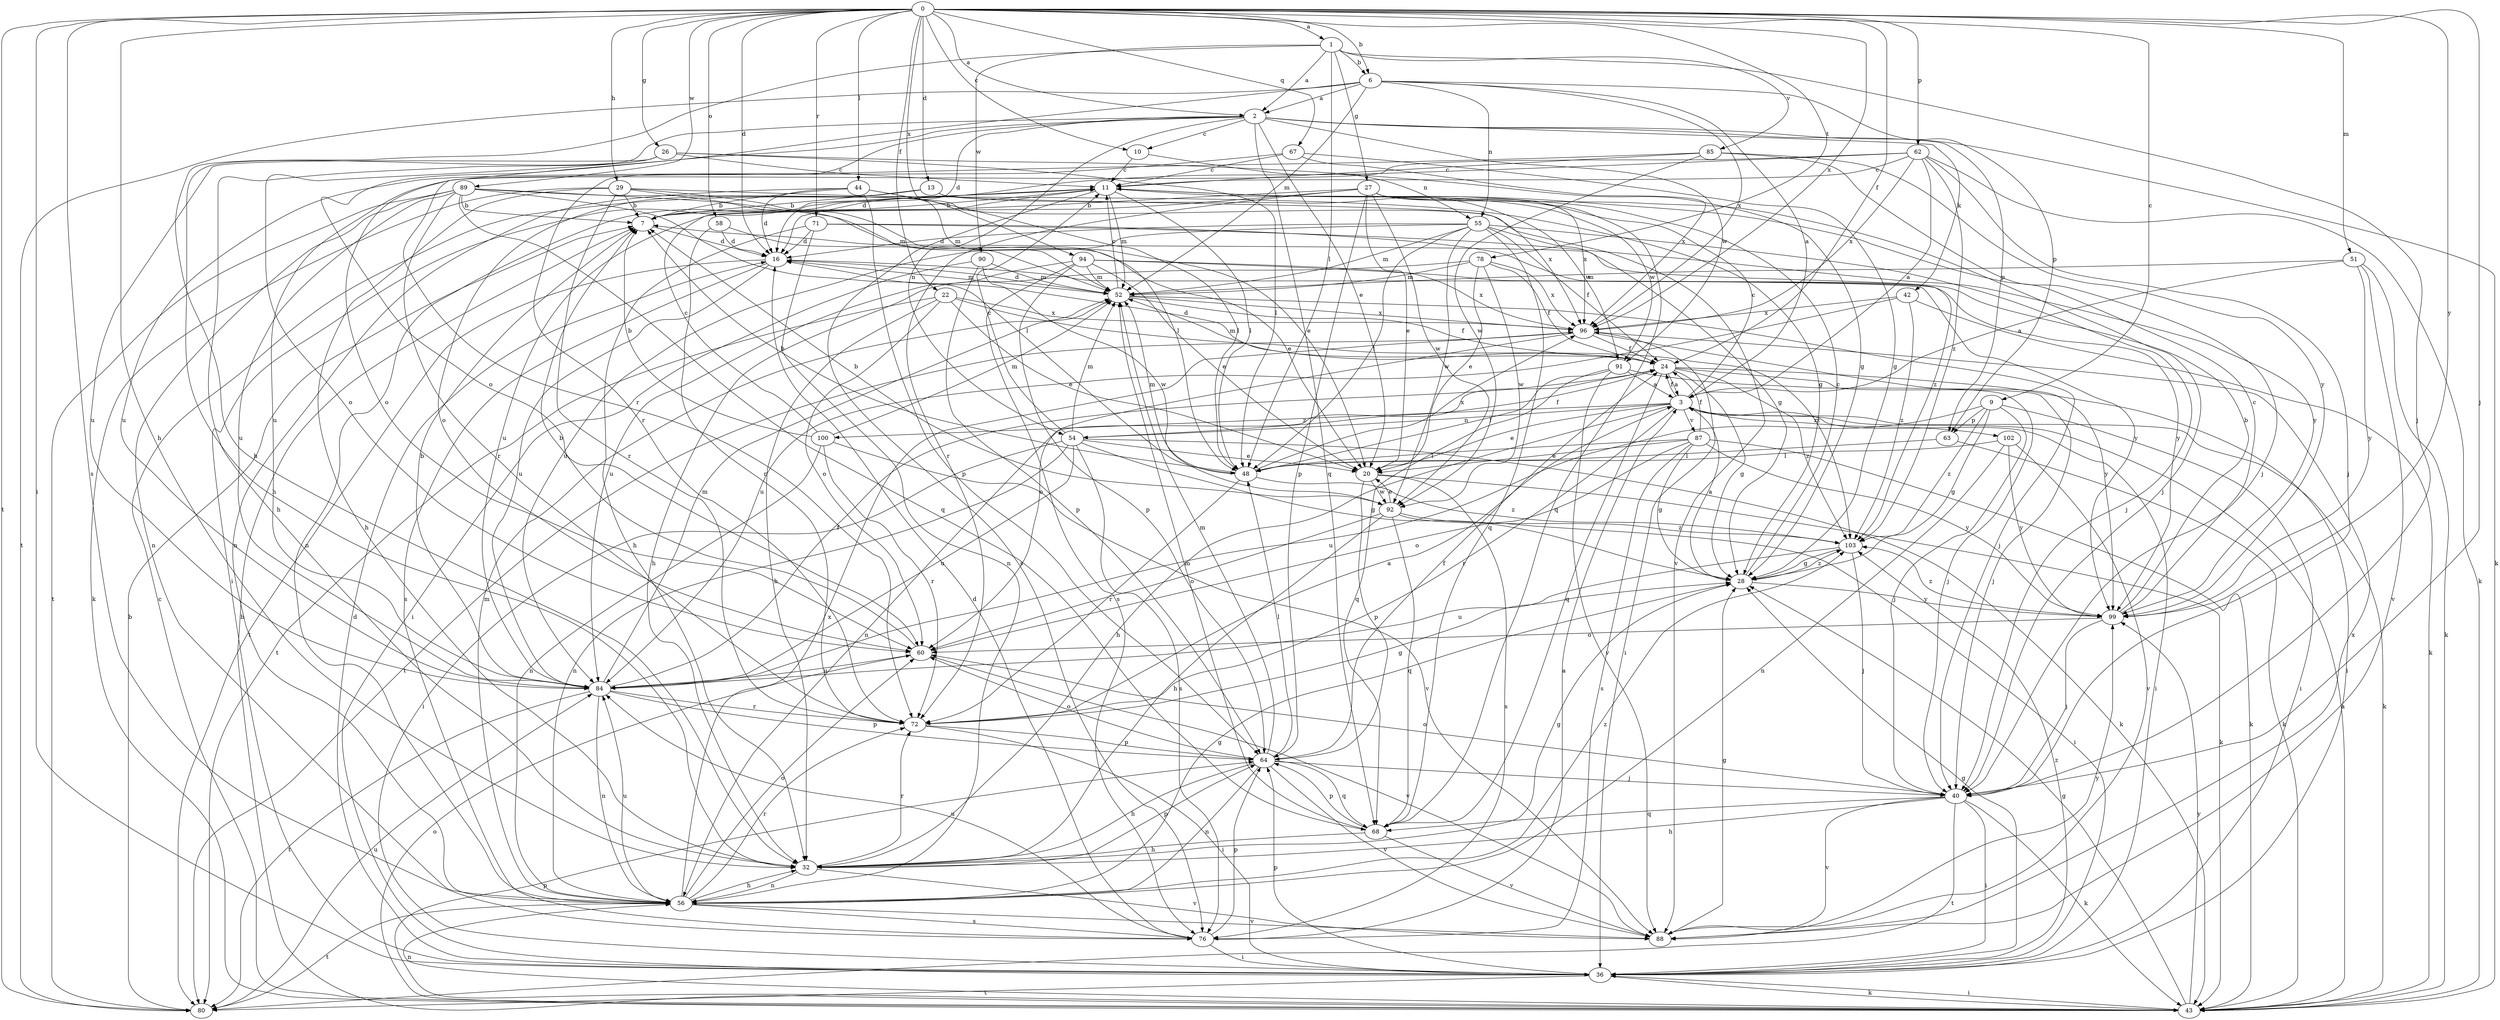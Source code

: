 strict digraph  {
0;
1;
2;
3;
6;
7;
9;
10;
11;
13;
16;
20;
22;
24;
26;
27;
28;
29;
32;
36;
40;
42;
43;
44;
48;
51;
52;
54;
55;
56;
58;
60;
62;
63;
64;
67;
68;
71;
72;
76;
78;
80;
84;
85;
87;
88;
89;
90;
91;
92;
94;
96;
99;
100;
102;
103;
0 -> 1  [label=a];
0 -> 2  [label=a];
0 -> 6  [label=b];
0 -> 9  [label=c];
0 -> 10  [label=c];
0 -> 13  [label=d];
0 -> 16  [label=d];
0 -> 22  [label=f];
0 -> 24  [label=f];
0 -> 26  [label=g];
0 -> 29  [label=h];
0 -> 32  [label=h];
0 -> 36  [label=i];
0 -> 40  [label=j];
0 -> 44  [label=l];
0 -> 51  [label=m];
0 -> 58  [label=o];
0 -> 62  [label=p];
0 -> 67  [label=q];
0 -> 71  [label=r];
0 -> 76  [label=s];
0 -> 78  [label=t];
0 -> 80  [label=t];
0 -> 89  [label=w];
0 -> 94  [label=x];
0 -> 96  [label=x];
0 -> 99  [label=y];
1 -> 2  [label=a];
1 -> 6  [label=b];
1 -> 27  [label=g];
1 -> 32  [label=h];
1 -> 40  [label=j];
1 -> 48  [label=l];
1 -> 85  [label=v];
1 -> 90  [label=w];
2 -> 10  [label=c];
2 -> 16  [label=d];
2 -> 20  [label=e];
2 -> 32  [label=h];
2 -> 42  [label=k];
2 -> 43  [label=k];
2 -> 54  [label=n];
2 -> 60  [label=o];
2 -> 63  [label=p];
2 -> 68  [label=q];
2 -> 72  [label=r];
2 -> 91  [label=w];
3 -> 11  [label=c];
3 -> 20  [label=e];
3 -> 24  [label=f];
3 -> 32  [label=h];
3 -> 36  [label=i];
3 -> 43  [label=k];
3 -> 54  [label=n];
3 -> 72  [label=r];
3 -> 87  [label=v];
3 -> 100  [label=z];
3 -> 102  [label=z];
6 -> 2  [label=a];
6 -> 3  [label=a];
6 -> 52  [label=m];
6 -> 55  [label=n];
6 -> 63  [label=p];
6 -> 72  [label=r];
6 -> 80  [label=t];
6 -> 96  [label=x];
7 -> 16  [label=d];
9 -> 28  [label=g];
9 -> 36  [label=i];
9 -> 40  [label=j];
9 -> 63  [label=p];
9 -> 84  [label=u];
9 -> 103  [label=z];
10 -> 11  [label=c];
10 -> 55  [label=n];
11 -> 7  [label=b];
11 -> 36  [label=i];
11 -> 48  [label=l];
11 -> 52  [label=m];
11 -> 56  [label=n];
11 -> 76  [label=s];
11 -> 91  [label=w];
13 -> 7  [label=b];
13 -> 60  [label=o];
13 -> 91  [label=w];
13 -> 96  [label=x];
16 -> 52  [label=m];
16 -> 76  [label=s];
16 -> 80  [label=t];
16 -> 84  [label=u];
16 -> 99  [label=y];
20 -> 43  [label=k];
20 -> 64  [label=p];
20 -> 76  [label=s];
20 -> 92  [label=w];
22 -> 20  [label=e];
22 -> 32  [label=h];
22 -> 60  [label=o];
22 -> 80  [label=t];
22 -> 96  [label=x];
22 -> 103  [label=z];
24 -> 3  [label=a];
24 -> 16  [label=d];
24 -> 28  [label=g];
24 -> 36  [label=i];
24 -> 40  [label=j];
24 -> 52  [label=m];
24 -> 56  [label=n];
24 -> 68  [label=q];
24 -> 103  [label=z];
26 -> 11  [label=c];
26 -> 28  [label=g];
26 -> 32  [label=h];
26 -> 48  [label=l];
26 -> 60  [label=o];
26 -> 84  [label=u];
27 -> 7  [label=b];
27 -> 20  [label=e];
27 -> 40  [label=j];
27 -> 64  [label=p];
27 -> 68  [label=q];
27 -> 72  [label=r];
27 -> 84  [label=u];
27 -> 92  [label=w];
27 -> 96  [label=x];
28 -> 3  [label=a];
28 -> 11  [label=c];
28 -> 99  [label=y];
28 -> 103  [label=z];
29 -> 7  [label=b];
29 -> 28  [label=g];
29 -> 32  [label=h];
29 -> 43  [label=k];
29 -> 48  [label=l];
29 -> 52  [label=m];
29 -> 72  [label=r];
32 -> 28  [label=g];
32 -> 56  [label=n];
32 -> 64  [label=p];
32 -> 72  [label=r];
32 -> 88  [label=v];
36 -> 16  [label=d];
36 -> 28  [label=g];
36 -> 43  [label=k];
36 -> 64  [label=p];
36 -> 80  [label=t];
36 -> 103  [label=z];
40 -> 32  [label=h];
40 -> 36  [label=i];
40 -> 43  [label=k];
40 -> 60  [label=o];
40 -> 68  [label=q];
40 -> 80  [label=t];
40 -> 88  [label=v];
42 -> 43  [label=k];
42 -> 84  [label=u];
42 -> 96  [label=x];
42 -> 103  [label=z];
43 -> 3  [label=a];
43 -> 7  [label=b];
43 -> 11  [label=c];
43 -> 28  [label=g];
43 -> 36  [label=i];
43 -> 56  [label=n];
43 -> 60  [label=o];
43 -> 64  [label=p];
43 -> 99  [label=y];
44 -> 7  [label=b];
44 -> 16  [label=d];
44 -> 48  [label=l];
44 -> 52  [label=m];
44 -> 56  [label=n];
44 -> 64  [label=p];
48 -> 7  [label=b];
48 -> 52  [label=m];
48 -> 72  [label=r];
48 -> 96  [label=x];
48 -> 103  [label=z];
51 -> 3  [label=a];
51 -> 43  [label=k];
51 -> 52  [label=m];
51 -> 88  [label=v];
51 -> 99  [label=y];
52 -> 11  [label=c];
52 -> 16  [label=d];
52 -> 24  [label=f];
52 -> 40  [label=j];
52 -> 96  [label=x];
54 -> 11  [label=c];
54 -> 20  [label=e];
54 -> 24  [label=f];
54 -> 28  [label=g];
54 -> 36  [label=i];
54 -> 43  [label=k];
54 -> 52  [label=m];
54 -> 56  [label=n];
54 -> 76  [label=s];
54 -> 84  [label=u];
55 -> 16  [label=d];
55 -> 24  [label=f];
55 -> 28  [label=g];
55 -> 40  [label=j];
55 -> 48  [label=l];
55 -> 52  [label=m];
55 -> 68  [label=q];
55 -> 84  [label=u];
55 -> 92  [label=w];
56 -> 28  [label=g];
56 -> 32  [label=h];
56 -> 52  [label=m];
56 -> 60  [label=o];
56 -> 72  [label=r];
56 -> 76  [label=s];
56 -> 80  [label=t];
56 -> 84  [label=u];
56 -> 88  [label=v];
56 -> 96  [label=x];
56 -> 103  [label=z];
58 -> 16  [label=d];
58 -> 20  [label=e];
58 -> 72  [label=r];
60 -> 7  [label=b];
60 -> 84  [label=u];
60 -> 88  [label=v];
62 -> 3  [label=a];
62 -> 11  [label=c];
62 -> 16  [label=d];
62 -> 40  [label=j];
62 -> 43  [label=k];
62 -> 84  [label=u];
62 -> 96  [label=x];
62 -> 103  [label=z];
63 -> 43  [label=k];
63 -> 48  [label=l];
64 -> 24  [label=f];
64 -> 32  [label=h];
64 -> 40  [label=j];
64 -> 48  [label=l];
64 -> 52  [label=m];
64 -> 56  [label=n];
64 -> 60  [label=o];
64 -> 68  [label=q];
64 -> 88  [label=v];
67 -> 11  [label=c];
67 -> 28  [label=g];
67 -> 60  [label=o];
67 -> 96  [label=x];
68 -> 32  [label=h];
68 -> 52  [label=m];
68 -> 64  [label=p];
68 -> 88  [label=v];
71 -> 16  [label=d];
71 -> 32  [label=h];
71 -> 56  [label=n];
71 -> 99  [label=y];
71 -> 103  [label=z];
72 -> 3  [label=a];
72 -> 28  [label=g];
72 -> 36  [label=i];
72 -> 64  [label=p];
76 -> 3  [label=a];
76 -> 16  [label=d];
76 -> 36  [label=i];
76 -> 64  [label=p];
76 -> 84  [label=u];
78 -> 20  [label=e];
78 -> 24  [label=f];
78 -> 32  [label=h];
78 -> 52  [label=m];
78 -> 92  [label=w];
78 -> 96  [label=x];
80 -> 7  [label=b];
80 -> 84  [label=u];
84 -> 7  [label=b];
84 -> 24  [label=f];
84 -> 52  [label=m];
84 -> 56  [label=n];
84 -> 64  [label=p];
84 -> 72  [label=r];
84 -> 80  [label=t];
85 -> 11  [label=c];
85 -> 40  [label=j];
85 -> 84  [label=u];
85 -> 92  [label=w];
85 -> 99  [label=y];
87 -> 20  [label=e];
87 -> 24  [label=f];
87 -> 28  [label=g];
87 -> 43  [label=k];
87 -> 48  [label=l];
87 -> 60  [label=o];
87 -> 76  [label=s];
87 -> 99  [label=y];
88 -> 28  [label=g];
88 -> 96  [label=x];
88 -> 99  [label=y];
89 -> 7  [label=b];
89 -> 20  [label=e];
89 -> 48  [label=l];
89 -> 56  [label=n];
89 -> 68  [label=q];
89 -> 72  [label=r];
89 -> 80  [label=t];
89 -> 84  [label=u];
89 -> 88  [label=v];
90 -> 36  [label=i];
90 -> 52  [label=m];
90 -> 64  [label=p];
90 -> 92  [label=w];
91 -> 3  [label=a];
91 -> 40  [label=j];
91 -> 48  [label=l];
91 -> 68  [label=q];
91 -> 88  [label=v];
92 -> 7  [label=b];
92 -> 20  [label=e];
92 -> 32  [label=h];
92 -> 36  [label=i];
92 -> 60  [label=o];
92 -> 68  [label=q];
92 -> 103  [label=z];
94 -> 20  [label=e];
94 -> 52  [label=m];
94 -> 64  [label=p];
94 -> 76  [label=s];
94 -> 84  [label=u];
94 -> 96  [label=x];
94 -> 99  [label=y];
96 -> 24  [label=f];
96 -> 36  [label=i];
96 -> 60  [label=o];
96 -> 80  [label=t];
96 -> 99  [label=y];
99 -> 7  [label=b];
99 -> 11  [label=c];
99 -> 40  [label=j];
99 -> 60  [label=o];
99 -> 103  [label=z];
100 -> 7  [label=b];
100 -> 11  [label=c];
100 -> 52  [label=m];
100 -> 56  [label=n];
100 -> 72  [label=r];
100 -> 88  [label=v];
102 -> 48  [label=l];
102 -> 56  [label=n];
102 -> 88  [label=v];
102 -> 99  [label=y];
103 -> 28  [label=g];
103 -> 40  [label=j];
103 -> 84  [label=u];
}
